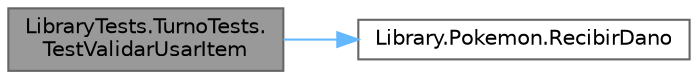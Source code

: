 digraph "LibraryTests.TurnoTests.TestValidarUsarItem"
{
 // INTERACTIVE_SVG=YES
 // LATEX_PDF_SIZE
  bgcolor="transparent";
  edge [fontname=Helvetica,fontsize=10,labelfontname=Helvetica,labelfontsize=10];
  node [fontname=Helvetica,fontsize=10,shape=box,height=0.2,width=0.4];
  rankdir="LR";
  Node1 [id="Node000001",label="LibraryTests.TurnoTests.\lTestValidarUsarItem",height=0.2,width=0.4,color="gray40", fillcolor="grey60", style="filled", fontcolor="black",tooltip="Este test comprueba que se valide correctamente la acción \"Usar Item\"."];
  Node1 -> Node2 [id="edge1_Node000001_Node000002",color="steelblue1",style="solid",tooltip=" "];
  Node2 [id="Node000002",label="Library.Pokemon.RecibirDano",height=0.2,width=0.4,color="grey40", fillcolor="white", style="filled",URL="$classLibrary_1_1Pokemon.html#a03784149d4b8082db0019420686ac838",tooltip="Se encarga de dañar al Pokémon."];
}
